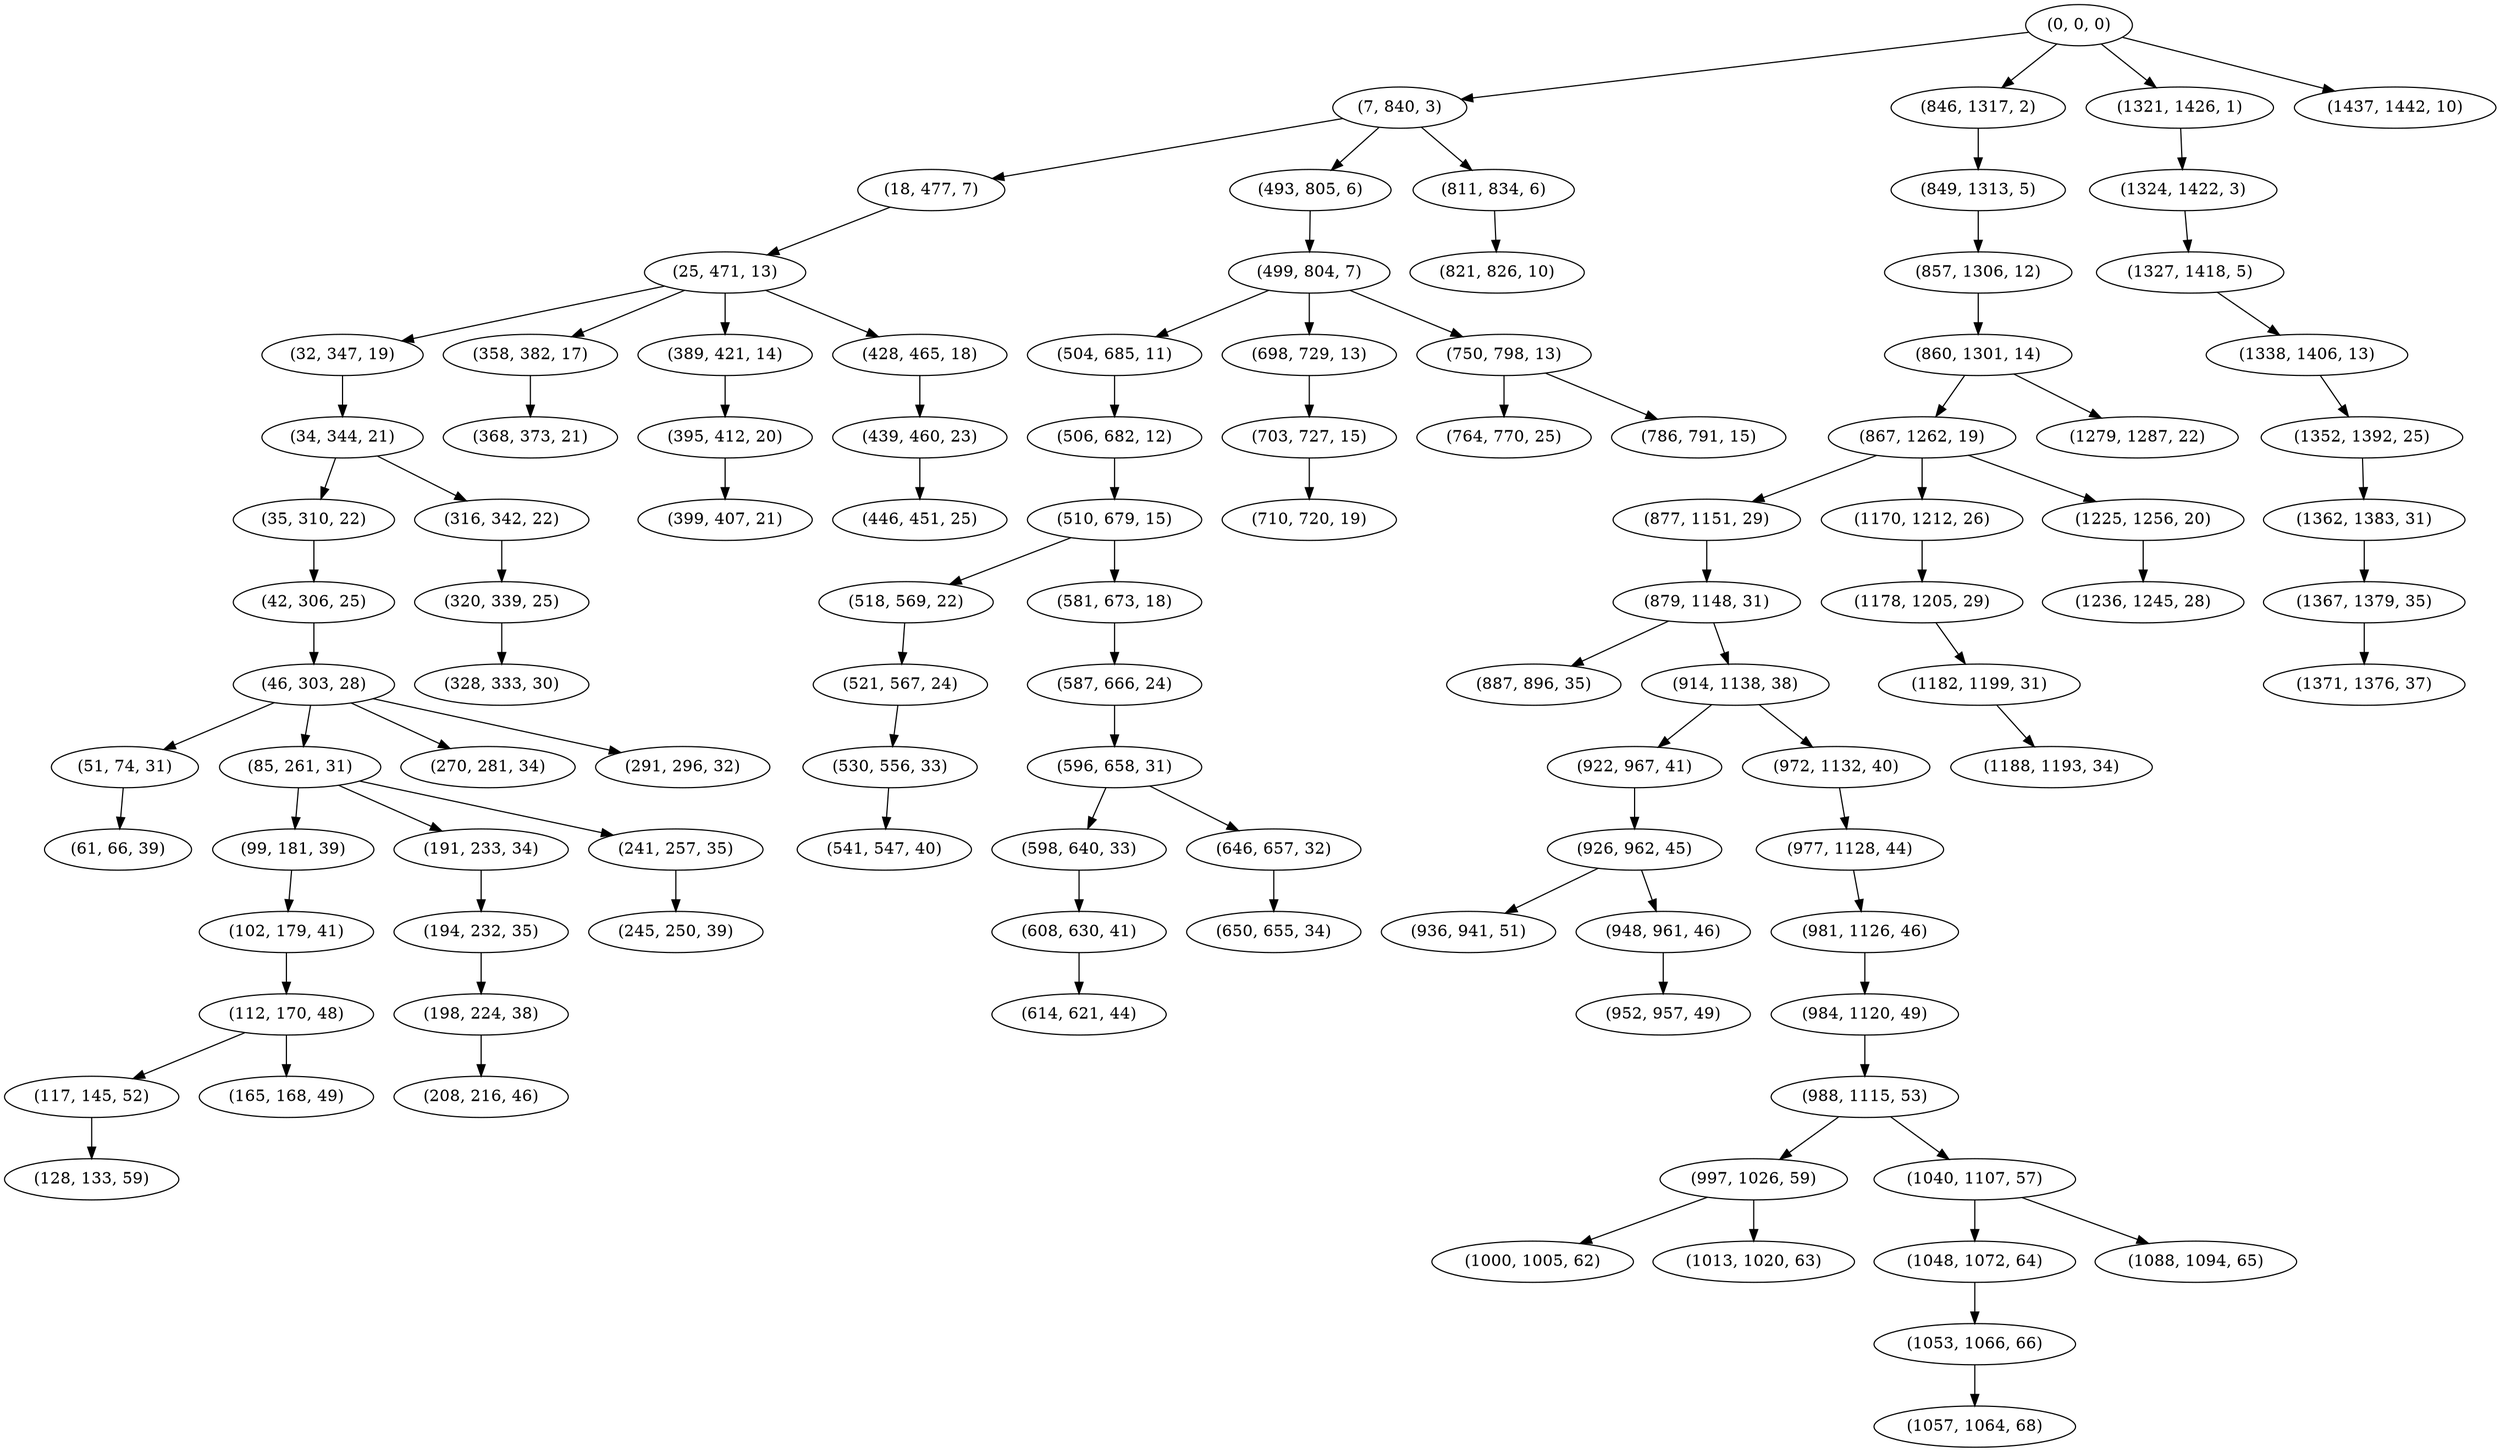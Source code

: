 digraph tree {
    "(0, 0, 0)";
    "(7, 840, 3)";
    "(18, 477, 7)";
    "(25, 471, 13)";
    "(32, 347, 19)";
    "(34, 344, 21)";
    "(35, 310, 22)";
    "(42, 306, 25)";
    "(46, 303, 28)";
    "(51, 74, 31)";
    "(61, 66, 39)";
    "(85, 261, 31)";
    "(99, 181, 39)";
    "(102, 179, 41)";
    "(112, 170, 48)";
    "(117, 145, 52)";
    "(128, 133, 59)";
    "(165, 168, 49)";
    "(191, 233, 34)";
    "(194, 232, 35)";
    "(198, 224, 38)";
    "(208, 216, 46)";
    "(241, 257, 35)";
    "(245, 250, 39)";
    "(270, 281, 34)";
    "(291, 296, 32)";
    "(316, 342, 22)";
    "(320, 339, 25)";
    "(328, 333, 30)";
    "(358, 382, 17)";
    "(368, 373, 21)";
    "(389, 421, 14)";
    "(395, 412, 20)";
    "(399, 407, 21)";
    "(428, 465, 18)";
    "(439, 460, 23)";
    "(446, 451, 25)";
    "(493, 805, 6)";
    "(499, 804, 7)";
    "(504, 685, 11)";
    "(506, 682, 12)";
    "(510, 679, 15)";
    "(518, 569, 22)";
    "(521, 567, 24)";
    "(530, 556, 33)";
    "(541, 547, 40)";
    "(581, 673, 18)";
    "(587, 666, 24)";
    "(596, 658, 31)";
    "(598, 640, 33)";
    "(608, 630, 41)";
    "(614, 621, 44)";
    "(646, 657, 32)";
    "(650, 655, 34)";
    "(698, 729, 13)";
    "(703, 727, 15)";
    "(710, 720, 19)";
    "(750, 798, 13)";
    "(764, 770, 25)";
    "(786, 791, 15)";
    "(811, 834, 6)";
    "(821, 826, 10)";
    "(846, 1317, 2)";
    "(849, 1313, 5)";
    "(857, 1306, 12)";
    "(860, 1301, 14)";
    "(867, 1262, 19)";
    "(877, 1151, 29)";
    "(879, 1148, 31)";
    "(887, 896, 35)";
    "(914, 1138, 38)";
    "(922, 967, 41)";
    "(926, 962, 45)";
    "(936, 941, 51)";
    "(948, 961, 46)";
    "(952, 957, 49)";
    "(972, 1132, 40)";
    "(977, 1128, 44)";
    "(981, 1126, 46)";
    "(984, 1120, 49)";
    "(988, 1115, 53)";
    "(997, 1026, 59)";
    "(1000, 1005, 62)";
    "(1013, 1020, 63)";
    "(1040, 1107, 57)";
    "(1048, 1072, 64)";
    "(1053, 1066, 66)";
    "(1057, 1064, 68)";
    "(1088, 1094, 65)";
    "(1170, 1212, 26)";
    "(1178, 1205, 29)";
    "(1182, 1199, 31)";
    "(1188, 1193, 34)";
    "(1225, 1256, 20)";
    "(1236, 1245, 28)";
    "(1279, 1287, 22)";
    "(1321, 1426, 1)";
    "(1324, 1422, 3)";
    "(1327, 1418, 5)";
    "(1338, 1406, 13)";
    "(1352, 1392, 25)";
    "(1362, 1383, 31)";
    "(1367, 1379, 35)";
    "(1371, 1376, 37)";
    "(1437, 1442, 10)";
    "(0, 0, 0)" -> "(7, 840, 3)";
    "(0, 0, 0)" -> "(846, 1317, 2)";
    "(0, 0, 0)" -> "(1321, 1426, 1)";
    "(0, 0, 0)" -> "(1437, 1442, 10)";
    "(7, 840, 3)" -> "(18, 477, 7)";
    "(7, 840, 3)" -> "(493, 805, 6)";
    "(7, 840, 3)" -> "(811, 834, 6)";
    "(18, 477, 7)" -> "(25, 471, 13)";
    "(25, 471, 13)" -> "(32, 347, 19)";
    "(25, 471, 13)" -> "(358, 382, 17)";
    "(25, 471, 13)" -> "(389, 421, 14)";
    "(25, 471, 13)" -> "(428, 465, 18)";
    "(32, 347, 19)" -> "(34, 344, 21)";
    "(34, 344, 21)" -> "(35, 310, 22)";
    "(34, 344, 21)" -> "(316, 342, 22)";
    "(35, 310, 22)" -> "(42, 306, 25)";
    "(42, 306, 25)" -> "(46, 303, 28)";
    "(46, 303, 28)" -> "(51, 74, 31)";
    "(46, 303, 28)" -> "(85, 261, 31)";
    "(46, 303, 28)" -> "(270, 281, 34)";
    "(46, 303, 28)" -> "(291, 296, 32)";
    "(51, 74, 31)" -> "(61, 66, 39)";
    "(85, 261, 31)" -> "(99, 181, 39)";
    "(85, 261, 31)" -> "(191, 233, 34)";
    "(85, 261, 31)" -> "(241, 257, 35)";
    "(99, 181, 39)" -> "(102, 179, 41)";
    "(102, 179, 41)" -> "(112, 170, 48)";
    "(112, 170, 48)" -> "(117, 145, 52)";
    "(112, 170, 48)" -> "(165, 168, 49)";
    "(117, 145, 52)" -> "(128, 133, 59)";
    "(191, 233, 34)" -> "(194, 232, 35)";
    "(194, 232, 35)" -> "(198, 224, 38)";
    "(198, 224, 38)" -> "(208, 216, 46)";
    "(241, 257, 35)" -> "(245, 250, 39)";
    "(316, 342, 22)" -> "(320, 339, 25)";
    "(320, 339, 25)" -> "(328, 333, 30)";
    "(358, 382, 17)" -> "(368, 373, 21)";
    "(389, 421, 14)" -> "(395, 412, 20)";
    "(395, 412, 20)" -> "(399, 407, 21)";
    "(428, 465, 18)" -> "(439, 460, 23)";
    "(439, 460, 23)" -> "(446, 451, 25)";
    "(493, 805, 6)" -> "(499, 804, 7)";
    "(499, 804, 7)" -> "(504, 685, 11)";
    "(499, 804, 7)" -> "(698, 729, 13)";
    "(499, 804, 7)" -> "(750, 798, 13)";
    "(504, 685, 11)" -> "(506, 682, 12)";
    "(506, 682, 12)" -> "(510, 679, 15)";
    "(510, 679, 15)" -> "(518, 569, 22)";
    "(510, 679, 15)" -> "(581, 673, 18)";
    "(518, 569, 22)" -> "(521, 567, 24)";
    "(521, 567, 24)" -> "(530, 556, 33)";
    "(530, 556, 33)" -> "(541, 547, 40)";
    "(581, 673, 18)" -> "(587, 666, 24)";
    "(587, 666, 24)" -> "(596, 658, 31)";
    "(596, 658, 31)" -> "(598, 640, 33)";
    "(596, 658, 31)" -> "(646, 657, 32)";
    "(598, 640, 33)" -> "(608, 630, 41)";
    "(608, 630, 41)" -> "(614, 621, 44)";
    "(646, 657, 32)" -> "(650, 655, 34)";
    "(698, 729, 13)" -> "(703, 727, 15)";
    "(703, 727, 15)" -> "(710, 720, 19)";
    "(750, 798, 13)" -> "(764, 770, 25)";
    "(750, 798, 13)" -> "(786, 791, 15)";
    "(811, 834, 6)" -> "(821, 826, 10)";
    "(846, 1317, 2)" -> "(849, 1313, 5)";
    "(849, 1313, 5)" -> "(857, 1306, 12)";
    "(857, 1306, 12)" -> "(860, 1301, 14)";
    "(860, 1301, 14)" -> "(867, 1262, 19)";
    "(860, 1301, 14)" -> "(1279, 1287, 22)";
    "(867, 1262, 19)" -> "(877, 1151, 29)";
    "(867, 1262, 19)" -> "(1170, 1212, 26)";
    "(867, 1262, 19)" -> "(1225, 1256, 20)";
    "(877, 1151, 29)" -> "(879, 1148, 31)";
    "(879, 1148, 31)" -> "(887, 896, 35)";
    "(879, 1148, 31)" -> "(914, 1138, 38)";
    "(914, 1138, 38)" -> "(922, 967, 41)";
    "(914, 1138, 38)" -> "(972, 1132, 40)";
    "(922, 967, 41)" -> "(926, 962, 45)";
    "(926, 962, 45)" -> "(936, 941, 51)";
    "(926, 962, 45)" -> "(948, 961, 46)";
    "(948, 961, 46)" -> "(952, 957, 49)";
    "(972, 1132, 40)" -> "(977, 1128, 44)";
    "(977, 1128, 44)" -> "(981, 1126, 46)";
    "(981, 1126, 46)" -> "(984, 1120, 49)";
    "(984, 1120, 49)" -> "(988, 1115, 53)";
    "(988, 1115, 53)" -> "(997, 1026, 59)";
    "(988, 1115, 53)" -> "(1040, 1107, 57)";
    "(997, 1026, 59)" -> "(1000, 1005, 62)";
    "(997, 1026, 59)" -> "(1013, 1020, 63)";
    "(1040, 1107, 57)" -> "(1048, 1072, 64)";
    "(1040, 1107, 57)" -> "(1088, 1094, 65)";
    "(1048, 1072, 64)" -> "(1053, 1066, 66)";
    "(1053, 1066, 66)" -> "(1057, 1064, 68)";
    "(1170, 1212, 26)" -> "(1178, 1205, 29)";
    "(1178, 1205, 29)" -> "(1182, 1199, 31)";
    "(1182, 1199, 31)" -> "(1188, 1193, 34)";
    "(1225, 1256, 20)" -> "(1236, 1245, 28)";
    "(1321, 1426, 1)" -> "(1324, 1422, 3)";
    "(1324, 1422, 3)" -> "(1327, 1418, 5)";
    "(1327, 1418, 5)" -> "(1338, 1406, 13)";
    "(1338, 1406, 13)" -> "(1352, 1392, 25)";
    "(1352, 1392, 25)" -> "(1362, 1383, 31)";
    "(1362, 1383, 31)" -> "(1367, 1379, 35)";
    "(1367, 1379, 35)" -> "(1371, 1376, 37)";
}
